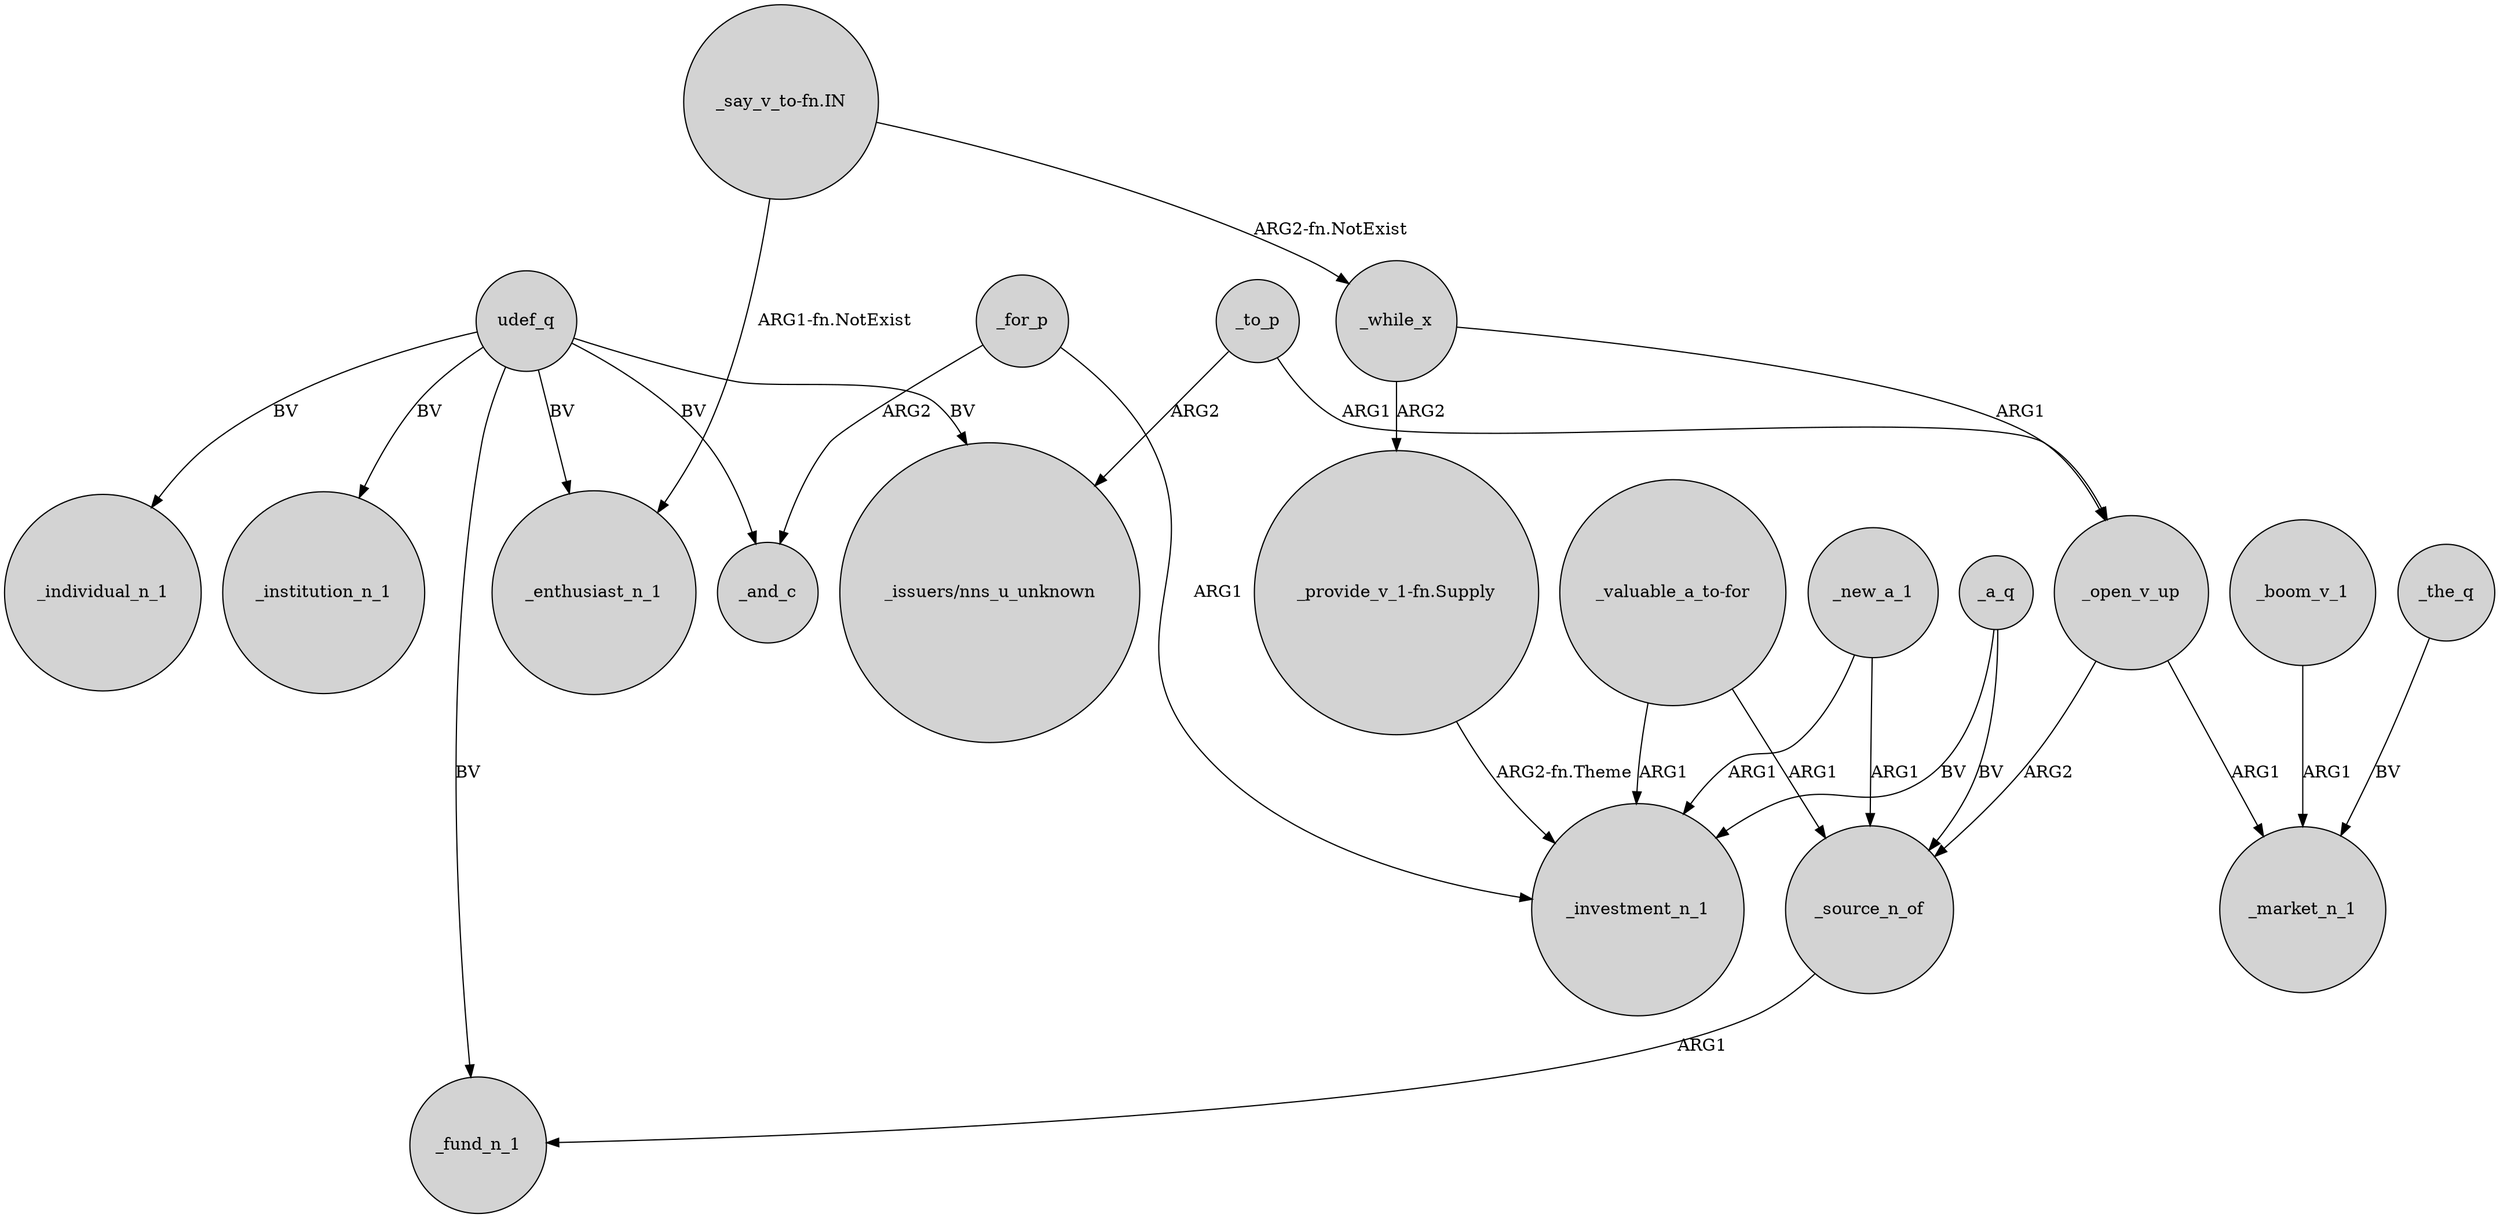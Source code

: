 digraph {
	node [shape=circle style=filled]
	udef_q -> _enthusiast_n_1 [label=BV]
	_to_p -> _open_v_up [label=ARG1]
	_open_v_up -> _market_n_1 [label=ARG1]
	_open_v_up -> _source_n_of [label=ARG2]
	"_say_v_to-fn.IN" -> _while_x [label="ARG2-fn.NotExist"]
	"_valuable_a_to-for" -> _source_n_of [label=ARG1]
	_new_a_1 -> _source_n_of [label=ARG1]
	_for_p -> _and_c [label=ARG2]
	udef_q -> _individual_n_1 [label=BV]
	"_valuable_a_to-for" -> _investment_n_1 [label=ARG1]
	udef_q -> _institution_n_1 [label=BV]
	udef_q -> "_issuers/nns_u_unknown" [label=BV]
	_for_p -> _investment_n_1 [label=ARG1]
	_while_x -> _open_v_up [label=ARG1]
	_to_p -> "_issuers/nns_u_unknown" [label=ARG2]
	_a_q -> _source_n_of [label=BV]
	_a_q -> _investment_n_1 [label=BV]
	"_say_v_to-fn.IN" -> _enthusiast_n_1 [label="ARG1-fn.NotExist"]
	_source_n_of -> _fund_n_1 [label=ARG1]
	"_provide_v_1-fn.Supply" -> _investment_n_1 [label="ARG2-fn.Theme"]
	udef_q -> _fund_n_1 [label=BV]
	_boom_v_1 -> _market_n_1 [label=ARG1]
	_new_a_1 -> _investment_n_1 [label=ARG1]
	_the_q -> _market_n_1 [label=BV]
	udef_q -> _and_c [label=BV]
	_while_x -> "_provide_v_1-fn.Supply" [label=ARG2]
}
